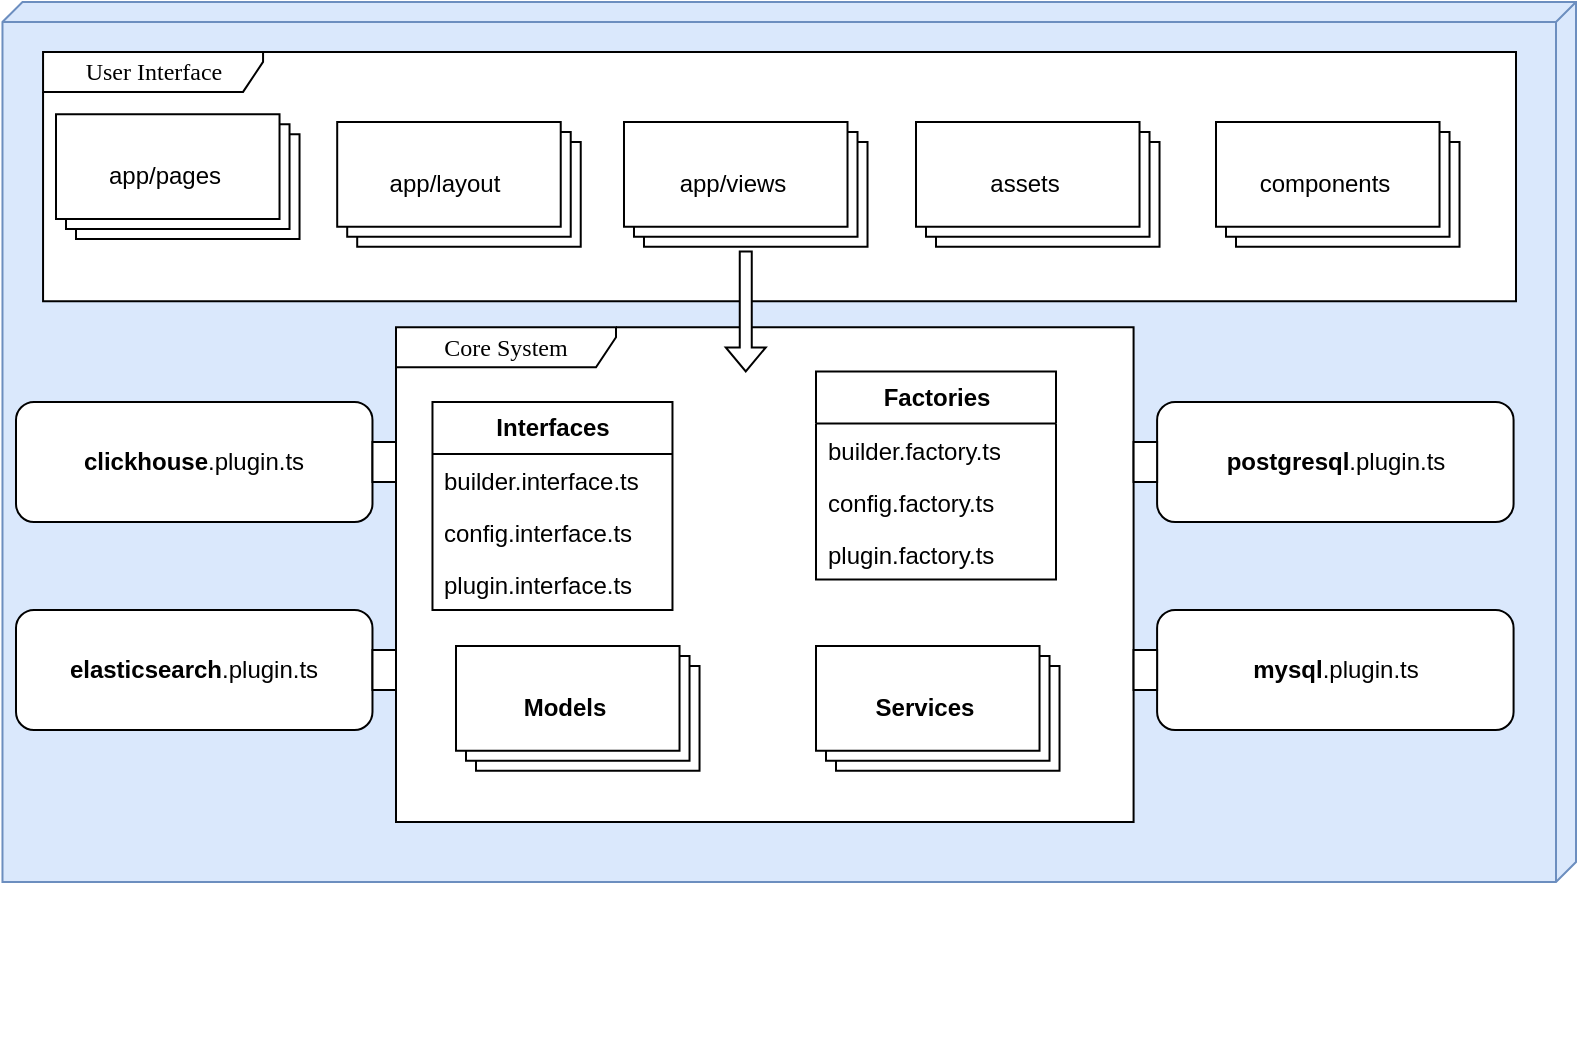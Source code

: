 <mxfile version="22.1.5" type="github">
  <diagram name="Page-1" id="GUqeZ025jQXsBUHQurff">
    <mxGraphModel dx="1163" dy="592" grid="1" gridSize="10" guides="1" tooltips="1" connect="1" arrows="1" fold="1" page="1" pageScale="1" pageWidth="827" pageHeight="1169" math="0" shadow="0">
      <root>
        <mxCell id="0" />
        <mxCell id="1" parent="0" />
        <mxCell id="RaXLT5LdI0Pr3e2BuP7S-15" value="" style="group" parent="1" vertex="1" connectable="0">
          <mxGeometry x="70" y="180" width="780" height="530" as="geometry" />
        </mxCell>
        <mxCell id="RaXLT5LdI0Pr3e2BuP7S-2" value="" style="verticalAlign=top;align=left;spacingTop=8;spacingLeft=2;spacingRight=12;shape=cube;size=10;direction=south;fontStyle=4;html=1;whiteSpace=wrap;fillColor=#dae8fc;strokeColor=#6c8ebf;shadow=0;" parent="RaXLT5LdI0Pr3e2BuP7S-15" vertex="1">
          <mxGeometry x="-6.76" width="786.76" height="440" as="geometry" />
        </mxCell>
        <mxCell id="RaXLT5LdI0Pr3e2BuP7S-6" value="User Interface" style="shape=umlFrame;whiteSpace=wrap;html=1;rounded=1;shadow=0;comic=0;labelBackgroundColor=none;strokeWidth=1;fontFamily=Verdana;fontSize=12;align=center;width=110;height=20;fillColor=default;gradientColor=none;swimlaneFillColor=default;" parent="RaXLT5LdI0Pr3e2BuP7S-15" vertex="1">
          <mxGeometry x="13.53" y="24.94" width="736.47" height="124.71" as="geometry" />
        </mxCell>
        <mxCell id="RaXLT5LdI0Pr3e2BuP7S-14" value="" style="group" parent="RaXLT5LdI0Pr3e2BuP7S-15" vertex="1" connectable="0">
          <mxGeometry x="19.998" y="56.123" width="121.765" height="62.353" as="geometry" />
        </mxCell>
        <mxCell id="RaXLT5LdI0Pr3e2BuP7S-12" value="" style="verticalLabelPosition=bottom;verticalAlign=top;html=1;shape=mxgraph.basic.layered_rect;dx=10;outlineConnect=0;whiteSpace=wrap;" parent="RaXLT5LdI0Pr3e2BuP7S-14" vertex="1">
          <mxGeometry width="121.765" height="62.353" as="geometry" />
        </mxCell>
        <mxCell id="RaXLT5LdI0Pr3e2BuP7S-13" value="app/pages" style="text;html=1;strokeColor=none;fillColor=none;align=center;verticalAlign=middle;whiteSpace=wrap;rounded=0;" parent="RaXLT5LdI0Pr3e2BuP7S-14" vertex="1">
          <mxGeometry x="13.529" y="12.471" width="81.176" height="37.412" as="geometry" />
        </mxCell>
        <mxCell id="RaXLT5LdI0Pr3e2BuP7S-17" value="" style="group" parent="RaXLT5LdI0Pr3e2BuP7S-15" vertex="1" connectable="0">
          <mxGeometry x="160.602" y="60.003" width="121.765" height="62.353" as="geometry" />
        </mxCell>
        <mxCell id="RaXLT5LdI0Pr3e2BuP7S-18" value="" style="verticalLabelPosition=bottom;verticalAlign=top;html=1;shape=mxgraph.basic.layered_rect;dx=10;outlineConnect=0;whiteSpace=wrap;" parent="RaXLT5LdI0Pr3e2BuP7S-17" vertex="1">
          <mxGeometry width="121.765" height="62.353" as="geometry" />
        </mxCell>
        <mxCell id="RaXLT5LdI0Pr3e2BuP7S-19" value="app/layout" style="text;html=1;strokeColor=none;fillColor=none;align=center;verticalAlign=middle;whiteSpace=wrap;rounded=0;" parent="RaXLT5LdI0Pr3e2BuP7S-17" vertex="1">
          <mxGeometry x="13.529" y="12.471" width="81.176" height="37.412" as="geometry" />
        </mxCell>
        <mxCell id="RaXLT5LdI0Pr3e2BuP7S-20" value="" style="group" parent="RaXLT5LdI0Pr3e2BuP7S-15" vertex="1" connectable="0">
          <mxGeometry x="303.995" y="60.003" width="121.765" height="62.353" as="geometry" />
        </mxCell>
        <mxCell id="RaXLT5LdI0Pr3e2BuP7S-21" value="" style="verticalLabelPosition=bottom;verticalAlign=top;html=1;shape=mxgraph.basic.layered_rect;dx=10;outlineConnect=0;whiteSpace=wrap;" parent="RaXLT5LdI0Pr3e2BuP7S-20" vertex="1">
          <mxGeometry width="121.765" height="62.353" as="geometry" />
        </mxCell>
        <mxCell id="RaXLT5LdI0Pr3e2BuP7S-22" value="app/views" style="text;html=1;strokeColor=none;fillColor=none;align=center;verticalAlign=middle;whiteSpace=wrap;rounded=0;" parent="RaXLT5LdI0Pr3e2BuP7S-20" vertex="1">
          <mxGeometry x="13.529" y="12.471" width="81.176" height="37.412" as="geometry" />
        </mxCell>
        <mxCell id="RaXLT5LdI0Pr3e2BuP7S-23" value="" style="group" parent="RaXLT5LdI0Pr3e2BuP7S-15" vertex="1" connectable="0">
          <mxGeometry x="449.998" y="60.003" width="121.765" height="62.353" as="geometry" />
        </mxCell>
        <mxCell id="RaXLT5LdI0Pr3e2BuP7S-24" value="" style="verticalLabelPosition=bottom;verticalAlign=top;html=1;shape=mxgraph.basic.layered_rect;dx=10;outlineConnect=0;whiteSpace=wrap;" parent="RaXLT5LdI0Pr3e2BuP7S-23" vertex="1">
          <mxGeometry width="121.765" height="62.353" as="geometry" />
        </mxCell>
        <mxCell id="RaXLT5LdI0Pr3e2BuP7S-25" value="assets" style="text;html=1;strokeColor=none;fillColor=none;align=center;verticalAlign=middle;whiteSpace=wrap;rounded=0;" parent="RaXLT5LdI0Pr3e2BuP7S-23" vertex="1">
          <mxGeometry x="13.529" y="12.471" width="81.176" height="37.412" as="geometry" />
        </mxCell>
        <mxCell id="RaXLT5LdI0Pr3e2BuP7S-26" value="Core System" style="shape=umlFrame;whiteSpace=wrap;html=1;rounded=1;shadow=0;comic=0;labelBackgroundColor=none;strokeWidth=1;fontFamily=Verdana;fontSize=12;align=center;width=110;height=20;fillColor=default;gradientColor=none;swimlaneFillColor=default;" parent="RaXLT5LdI0Pr3e2BuP7S-15" vertex="1">
          <mxGeometry x="190" y="162.59" width="368.79" height="247.41" as="geometry" />
        </mxCell>
        <mxCell id="RaXLT5LdI0Pr3e2BuP7S-32" value="" style="shape=singleArrow;direction=south;whiteSpace=wrap;html=1;" parent="RaXLT5LdI0Pr3e2BuP7S-15" vertex="1">
          <mxGeometry x="354.88" y="124.71" width="20" height="60" as="geometry" />
        </mxCell>
        <mxCell id="RaXLT5LdI0Pr3e2BuP7S-34" value="" style="group" parent="RaXLT5LdI0Pr3e2BuP7S-15" vertex="1" connectable="0">
          <mxGeometry x="599.998" y="60.003" width="121.765" height="62.353" as="geometry" />
        </mxCell>
        <mxCell id="RaXLT5LdI0Pr3e2BuP7S-35" value="" style="verticalLabelPosition=bottom;verticalAlign=top;html=1;shape=mxgraph.basic.layered_rect;dx=10;outlineConnect=0;whiteSpace=wrap;" parent="RaXLT5LdI0Pr3e2BuP7S-34" vertex="1">
          <mxGeometry width="121.765" height="62.353" as="geometry" />
        </mxCell>
        <mxCell id="RaXLT5LdI0Pr3e2BuP7S-36" value="components" style="text;html=1;strokeColor=none;fillColor=none;align=center;verticalAlign=middle;whiteSpace=wrap;rounded=0;" parent="RaXLT5LdI0Pr3e2BuP7S-34" vertex="1">
          <mxGeometry x="13.529" y="12.471" width="81.176" height="37.412" as="geometry" />
        </mxCell>
        <mxCell id="RaXLT5LdI0Pr3e2BuP7S-49" value="&lt;b&gt;Interfaces&lt;/b&gt;" style="swimlane;fontStyle=0;childLayout=stackLayout;horizontal=1;startSize=26;fillColor=none;horizontalStack=0;resizeParent=1;resizeParentMax=0;resizeLast=0;collapsible=1;marginBottom=0;html=1;" parent="RaXLT5LdI0Pr3e2BuP7S-15" vertex="1">
          <mxGeometry x="208.24" y="200" width="120" height="104" as="geometry" />
        </mxCell>
        <mxCell id="RaXLT5LdI0Pr3e2BuP7S-50" value="builder.interface.ts" style="text;strokeColor=none;fillColor=none;align=left;verticalAlign=top;spacingLeft=4;spacingRight=4;overflow=hidden;rotatable=0;points=[[0,0.5],[1,0.5]];portConstraint=eastwest;whiteSpace=wrap;html=1;" parent="RaXLT5LdI0Pr3e2BuP7S-49" vertex="1">
          <mxGeometry y="26" width="120" height="26" as="geometry" />
        </mxCell>
        <mxCell id="RaXLT5LdI0Pr3e2BuP7S-51" value="config.interface.ts" style="text;strokeColor=none;fillColor=none;align=left;verticalAlign=top;spacingLeft=4;spacingRight=4;overflow=hidden;rotatable=0;points=[[0,0.5],[1,0.5]];portConstraint=eastwest;whiteSpace=wrap;html=1;" parent="RaXLT5LdI0Pr3e2BuP7S-49" vertex="1">
          <mxGeometry y="52" width="120" height="26" as="geometry" />
        </mxCell>
        <mxCell id="RaXLT5LdI0Pr3e2BuP7S-52" value="plugin.interface.ts" style="text;strokeColor=none;fillColor=none;align=left;verticalAlign=top;spacingLeft=4;spacingRight=4;overflow=hidden;rotatable=0;points=[[0,0.5],[1,0.5]];portConstraint=eastwest;whiteSpace=wrap;html=1;" parent="RaXLT5LdI0Pr3e2BuP7S-49" vertex="1">
          <mxGeometry y="78" width="120" height="26" as="geometry" />
        </mxCell>
        <mxCell id="RaXLT5LdI0Pr3e2BuP7S-53" value="&lt;b&gt;Factories&lt;/b&gt;" style="swimlane;fontStyle=0;childLayout=stackLayout;horizontal=1;startSize=26;fillColor=none;horizontalStack=0;resizeParent=1;resizeParentMax=0;resizeLast=0;collapsible=1;marginBottom=0;html=1;" parent="RaXLT5LdI0Pr3e2BuP7S-15" vertex="1">
          <mxGeometry x="400" y="184.71" width="120" height="104" as="geometry" />
        </mxCell>
        <mxCell id="RaXLT5LdI0Pr3e2BuP7S-54" value="builder.factory.ts" style="text;strokeColor=none;fillColor=none;align=left;verticalAlign=top;spacingLeft=4;spacingRight=4;overflow=hidden;rotatable=0;points=[[0,0.5],[1,0.5]];portConstraint=eastwest;whiteSpace=wrap;html=1;" parent="RaXLT5LdI0Pr3e2BuP7S-53" vertex="1">
          <mxGeometry y="26" width="120" height="26" as="geometry" />
        </mxCell>
        <mxCell id="RaXLT5LdI0Pr3e2BuP7S-55" value="config.factory.ts" style="text;strokeColor=none;fillColor=none;align=left;verticalAlign=top;spacingLeft=4;spacingRight=4;overflow=hidden;rotatable=0;points=[[0,0.5],[1,0.5]];portConstraint=eastwest;whiteSpace=wrap;html=1;" parent="RaXLT5LdI0Pr3e2BuP7S-53" vertex="1">
          <mxGeometry y="52" width="120" height="26" as="geometry" />
        </mxCell>
        <mxCell id="RaXLT5LdI0Pr3e2BuP7S-56" value="plugin.factory.ts" style="text;strokeColor=none;fillColor=none;align=left;verticalAlign=top;spacingLeft=4;spacingRight=4;overflow=hidden;rotatable=0;points=[[0,0.5],[1,0.5]];portConstraint=eastwest;whiteSpace=wrap;html=1;" parent="RaXLT5LdI0Pr3e2BuP7S-53" vertex="1">
          <mxGeometry y="78" width="120" height="26" as="geometry" />
        </mxCell>
        <mxCell id="RaXLT5LdI0Pr3e2BuP7S-76" value="" style="group" parent="RaXLT5LdI0Pr3e2BuP7S-15" vertex="1" connectable="0">
          <mxGeometry x="219.998" y="322.003" width="121.765" height="62.353" as="geometry" />
        </mxCell>
        <mxCell id="RaXLT5LdI0Pr3e2BuP7S-77" value="" style="verticalLabelPosition=bottom;verticalAlign=top;html=1;shape=mxgraph.basic.layered_rect;dx=10;outlineConnect=0;whiteSpace=wrap;" parent="RaXLT5LdI0Pr3e2BuP7S-76" vertex="1">
          <mxGeometry width="121.765" height="62.353" as="geometry" />
        </mxCell>
        <mxCell id="RaXLT5LdI0Pr3e2BuP7S-78" value="&lt;b&gt;Models&lt;/b&gt;" style="text;html=1;strokeColor=none;fillColor=none;align=center;verticalAlign=middle;whiteSpace=wrap;rounded=0;" parent="RaXLT5LdI0Pr3e2BuP7S-76" vertex="1">
          <mxGeometry x="13.529" y="12.471" width="81.176" height="37.412" as="geometry" />
        </mxCell>
        <mxCell id="RaXLT5LdI0Pr3e2BuP7S-84" value="&lt;b&gt;postgresql&lt;/b&gt;.plugin.ts" style="rounded=1;whiteSpace=wrap;html=1;" parent="RaXLT5LdI0Pr3e2BuP7S-15" vertex="1">
          <mxGeometry x="570.55" y="200" width="178.24" height="60" as="geometry" />
        </mxCell>
        <mxCell id="RaXLT5LdI0Pr3e2BuP7S-85" value="&lt;b&gt;mysql&lt;/b&gt;.plugin.ts" style="rounded=1;whiteSpace=wrap;html=1;" parent="RaXLT5LdI0Pr3e2BuP7S-15" vertex="1">
          <mxGeometry x="570.55" y="304" width="178.24" height="60" as="geometry" />
        </mxCell>
        <mxCell id="RaXLT5LdI0Pr3e2BuP7S-119" value="&lt;b&gt;clickhouse&lt;/b&gt;.plugin.ts" style="rounded=1;whiteSpace=wrap;html=1;" parent="RaXLT5LdI0Pr3e2BuP7S-15" vertex="1">
          <mxGeometry y="200.0" width="178.24" height="60" as="geometry" />
        </mxCell>
        <mxCell id="RaXLT5LdI0Pr3e2BuP7S-120" value="&lt;b&gt;elasticsearch&lt;/b&gt;.plugin.ts" style="rounded=1;whiteSpace=wrap;html=1;" parent="RaXLT5LdI0Pr3e2BuP7S-15" vertex="1">
          <mxGeometry y="304" width="178.24" height="60" as="geometry" />
        </mxCell>
        <mxCell id="RaXLT5LdI0Pr3e2BuP7S-165" value="" style="group" parent="RaXLT5LdI0Pr3e2BuP7S-15" vertex="1" connectable="0">
          <mxGeometry x="399.998" y="322.003" width="121.765" height="62.353" as="geometry" />
        </mxCell>
        <mxCell id="RaXLT5LdI0Pr3e2BuP7S-166" value="" style="verticalLabelPosition=bottom;verticalAlign=top;html=1;shape=mxgraph.basic.layered_rect;dx=10;outlineConnect=0;whiteSpace=wrap;" parent="RaXLT5LdI0Pr3e2BuP7S-165" vertex="1">
          <mxGeometry width="121.765" height="62.353" as="geometry" />
        </mxCell>
        <mxCell id="RaXLT5LdI0Pr3e2BuP7S-167" value="&lt;b style=&quot;border-color: var(--border-color);&quot;&gt;Services&lt;/b&gt;" style="text;html=1;strokeColor=none;fillColor=none;align=center;verticalAlign=middle;whiteSpace=wrap;rounded=0;" parent="RaXLT5LdI0Pr3e2BuP7S-165" vertex="1">
          <mxGeometry x="13.529" y="12.471" width="81.176" height="37.412" as="geometry" />
        </mxCell>
        <mxCell id="ch14wuhfhYAykXBrCpb6-5" value="" style="rounded=0;whiteSpace=wrap;html=1;" vertex="1" parent="RaXLT5LdI0Pr3e2BuP7S-15">
          <mxGeometry x="178.24" y="220" width="11.76" height="20" as="geometry" />
        </mxCell>
        <mxCell id="ch14wuhfhYAykXBrCpb6-6" value="" style="rounded=0;whiteSpace=wrap;html=1;" vertex="1" parent="RaXLT5LdI0Pr3e2BuP7S-15">
          <mxGeometry x="178.24" y="324" width="11.76" height="20" as="geometry" />
        </mxCell>
        <mxCell id="ch14wuhfhYAykXBrCpb6-7" value="" style="rounded=0;whiteSpace=wrap;html=1;" vertex="1" parent="RaXLT5LdI0Pr3e2BuP7S-15">
          <mxGeometry x="558.79" y="324" width="11.76" height="20" as="geometry" />
        </mxCell>
        <mxCell id="ch14wuhfhYAykXBrCpb6-8" value="" style="rounded=0;whiteSpace=wrap;html=1;" vertex="1" parent="RaXLT5LdI0Pr3e2BuP7S-15">
          <mxGeometry x="558.79" y="220" width="11.76" height="20" as="geometry" />
        </mxCell>
      </root>
    </mxGraphModel>
  </diagram>
</mxfile>
